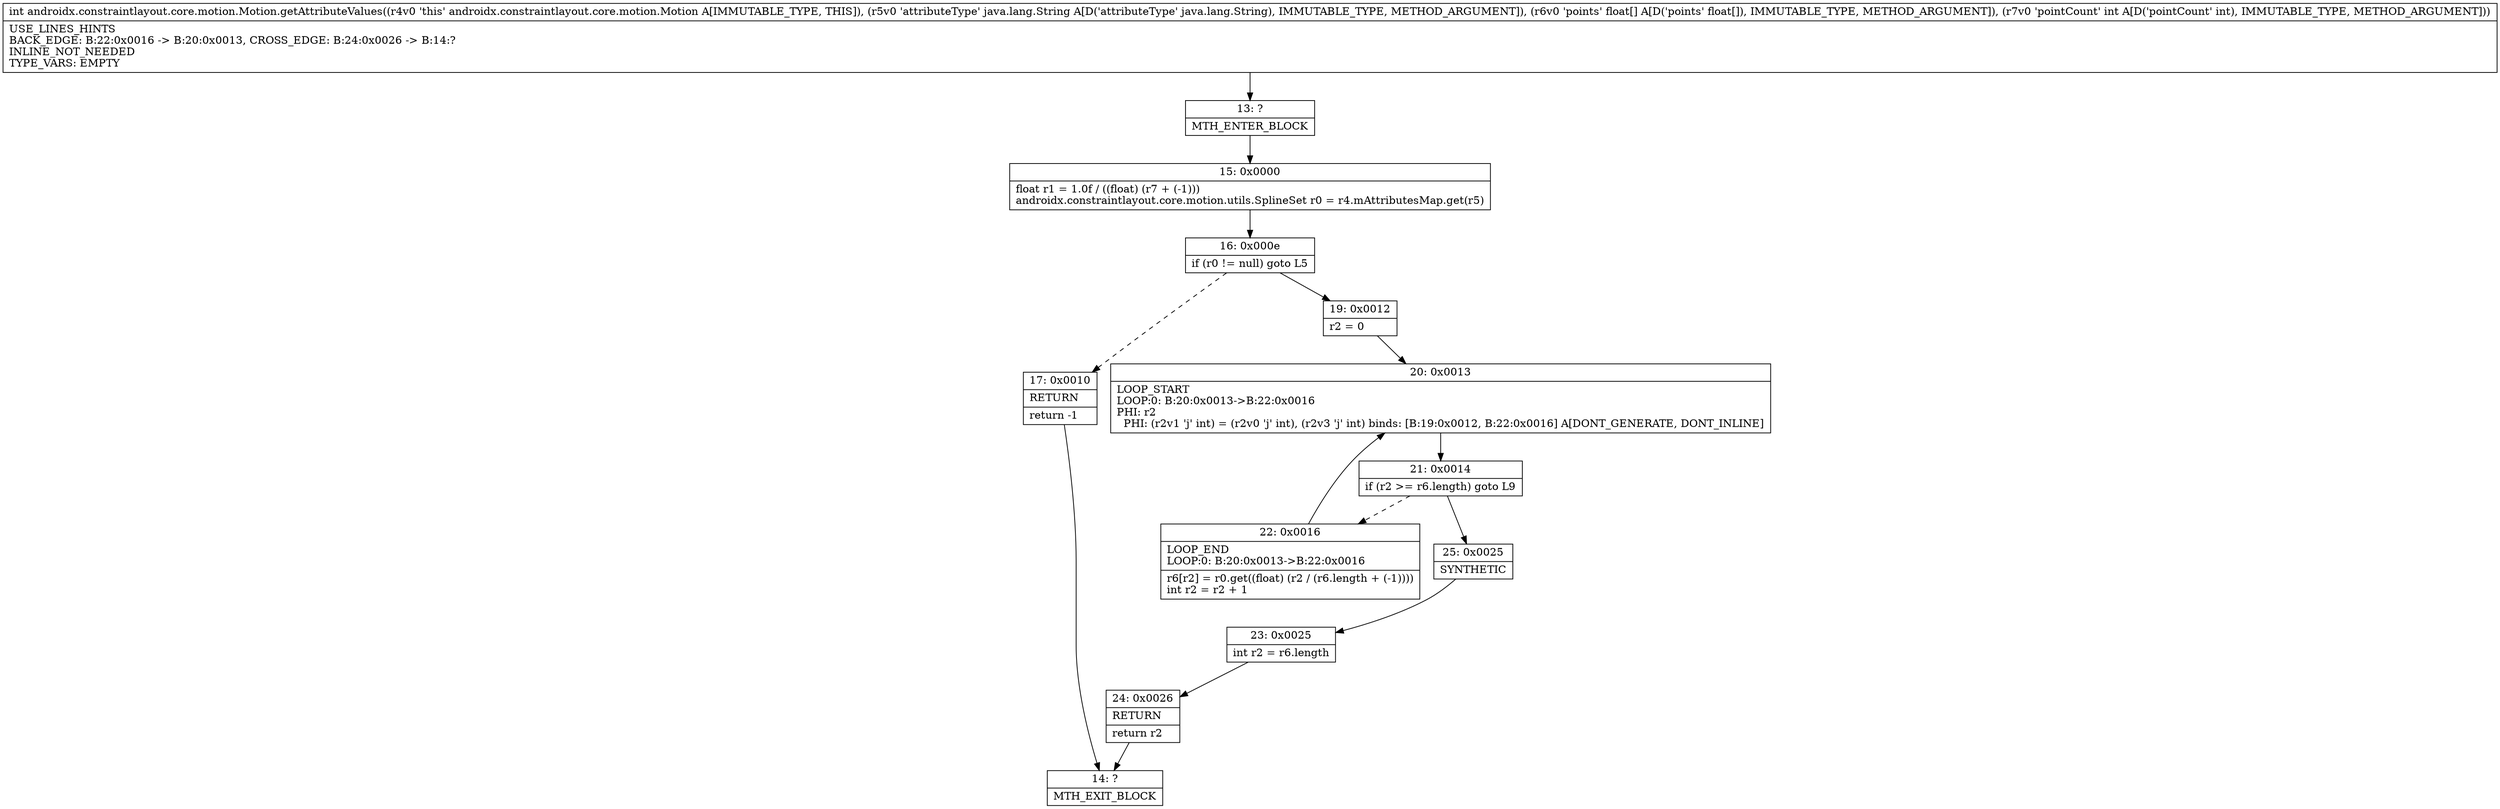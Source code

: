 digraph "CFG forandroidx.constraintlayout.core.motion.Motion.getAttributeValues(Ljava\/lang\/String;[FI)I" {
Node_13 [shape=record,label="{13\:\ ?|MTH_ENTER_BLOCK\l}"];
Node_15 [shape=record,label="{15\:\ 0x0000|float r1 = 1.0f \/ ((float) (r7 + (\-1)))\landroidx.constraintlayout.core.motion.utils.SplineSet r0 = r4.mAttributesMap.get(r5)\l}"];
Node_16 [shape=record,label="{16\:\ 0x000e|if (r0 != null) goto L5\l}"];
Node_17 [shape=record,label="{17\:\ 0x0010|RETURN\l|return \-1\l}"];
Node_14 [shape=record,label="{14\:\ ?|MTH_EXIT_BLOCK\l}"];
Node_19 [shape=record,label="{19\:\ 0x0012|r2 = 0\l}"];
Node_20 [shape=record,label="{20\:\ 0x0013|LOOP_START\lLOOP:0: B:20:0x0013\-\>B:22:0x0016\lPHI: r2 \l  PHI: (r2v1 'j' int) = (r2v0 'j' int), (r2v3 'j' int) binds: [B:19:0x0012, B:22:0x0016] A[DONT_GENERATE, DONT_INLINE]\l}"];
Node_21 [shape=record,label="{21\:\ 0x0014|if (r2 \>= r6.length) goto L9\l}"];
Node_22 [shape=record,label="{22\:\ 0x0016|LOOP_END\lLOOP:0: B:20:0x0013\-\>B:22:0x0016\l|r6[r2] = r0.get((float) (r2 \/ (r6.length + (\-1))))\lint r2 = r2 + 1\l}"];
Node_25 [shape=record,label="{25\:\ 0x0025|SYNTHETIC\l}"];
Node_23 [shape=record,label="{23\:\ 0x0025|int r2 = r6.length\l}"];
Node_24 [shape=record,label="{24\:\ 0x0026|RETURN\l|return r2\l}"];
MethodNode[shape=record,label="{int androidx.constraintlayout.core.motion.Motion.getAttributeValues((r4v0 'this' androidx.constraintlayout.core.motion.Motion A[IMMUTABLE_TYPE, THIS]), (r5v0 'attributeType' java.lang.String A[D('attributeType' java.lang.String), IMMUTABLE_TYPE, METHOD_ARGUMENT]), (r6v0 'points' float[] A[D('points' float[]), IMMUTABLE_TYPE, METHOD_ARGUMENT]), (r7v0 'pointCount' int A[D('pointCount' int), IMMUTABLE_TYPE, METHOD_ARGUMENT]))  | USE_LINES_HINTS\lBACK_EDGE: B:22:0x0016 \-\> B:20:0x0013, CROSS_EDGE: B:24:0x0026 \-\> B:14:?\lINLINE_NOT_NEEDED\lTYPE_VARS: EMPTY\l}"];
MethodNode -> Node_13;Node_13 -> Node_15;
Node_15 -> Node_16;
Node_16 -> Node_17[style=dashed];
Node_16 -> Node_19;
Node_17 -> Node_14;
Node_19 -> Node_20;
Node_20 -> Node_21;
Node_21 -> Node_22[style=dashed];
Node_21 -> Node_25;
Node_22 -> Node_20;
Node_25 -> Node_23;
Node_23 -> Node_24;
Node_24 -> Node_14;
}

